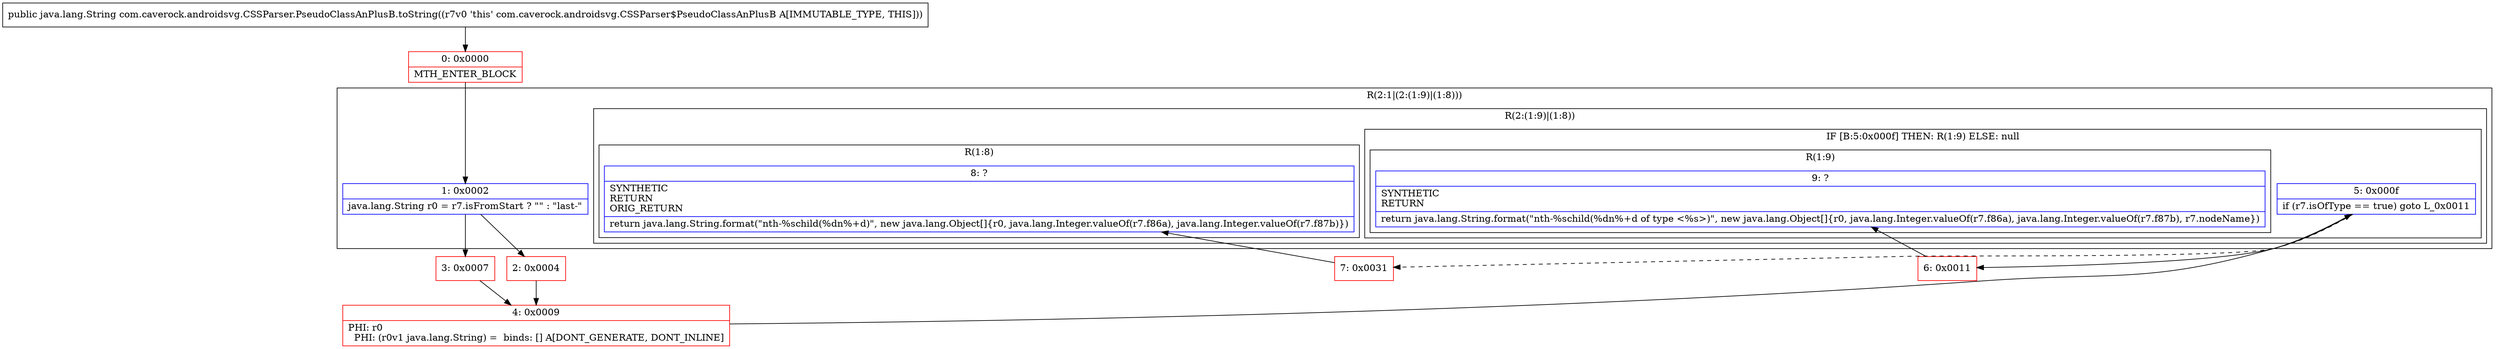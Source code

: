 digraph "CFG forcom.caverock.androidsvg.CSSParser.PseudoClassAnPlusB.toString()Ljava\/lang\/String;" {
subgraph cluster_Region_106517130 {
label = "R(2:1|(2:(1:9)|(1:8)))";
node [shape=record,color=blue];
Node_1 [shape=record,label="{1\:\ 0x0002|java.lang.String r0 = r7.isFromStart ? \"\" : \"last\-\"\l}"];
subgraph cluster_Region_1512240236 {
label = "R(2:(1:9)|(1:8))";
node [shape=record,color=blue];
subgraph cluster_IfRegion_45467664 {
label = "IF [B:5:0x000f] THEN: R(1:9) ELSE: null";
node [shape=record,color=blue];
Node_5 [shape=record,label="{5\:\ 0x000f|if (r7.isOfType == true) goto L_0x0011\l}"];
subgraph cluster_Region_570341103 {
label = "R(1:9)";
node [shape=record,color=blue];
Node_9 [shape=record,label="{9\:\ ?|SYNTHETIC\lRETURN\l|return java.lang.String.format(\"nth\-%schild(%dn%+d of type \<%s\>)\", new java.lang.Object[]\{r0, java.lang.Integer.valueOf(r7.f86a), java.lang.Integer.valueOf(r7.f87b), r7.nodeName\})\l}"];
}
}
subgraph cluster_Region_263620734 {
label = "R(1:8)";
node [shape=record,color=blue];
Node_8 [shape=record,label="{8\:\ ?|SYNTHETIC\lRETURN\lORIG_RETURN\l|return java.lang.String.format(\"nth\-%schild(%dn%+d)\", new java.lang.Object[]\{r0, java.lang.Integer.valueOf(r7.f86a), java.lang.Integer.valueOf(r7.f87b)\})\l}"];
}
}
}
Node_0 [shape=record,color=red,label="{0\:\ 0x0000|MTH_ENTER_BLOCK\l}"];
Node_2 [shape=record,color=red,label="{2\:\ 0x0004}"];
Node_3 [shape=record,color=red,label="{3\:\ 0x0007}"];
Node_4 [shape=record,color=red,label="{4\:\ 0x0009|PHI: r0 \l  PHI: (r0v1 java.lang.String) =  binds: [] A[DONT_GENERATE, DONT_INLINE]\l}"];
Node_6 [shape=record,color=red,label="{6\:\ 0x0011}"];
Node_7 [shape=record,color=red,label="{7\:\ 0x0031}"];
MethodNode[shape=record,label="{public java.lang.String com.caverock.androidsvg.CSSParser.PseudoClassAnPlusB.toString((r7v0 'this' com.caverock.androidsvg.CSSParser$PseudoClassAnPlusB A[IMMUTABLE_TYPE, THIS])) }"];
MethodNode -> Node_0;
Node_1 -> Node_2;
Node_1 -> Node_3;
Node_5 -> Node_6;
Node_5 -> Node_7[style=dashed];
Node_0 -> Node_1;
Node_2 -> Node_4;
Node_3 -> Node_4;
Node_4 -> Node_5;
Node_6 -> Node_9;
Node_7 -> Node_8;
}

